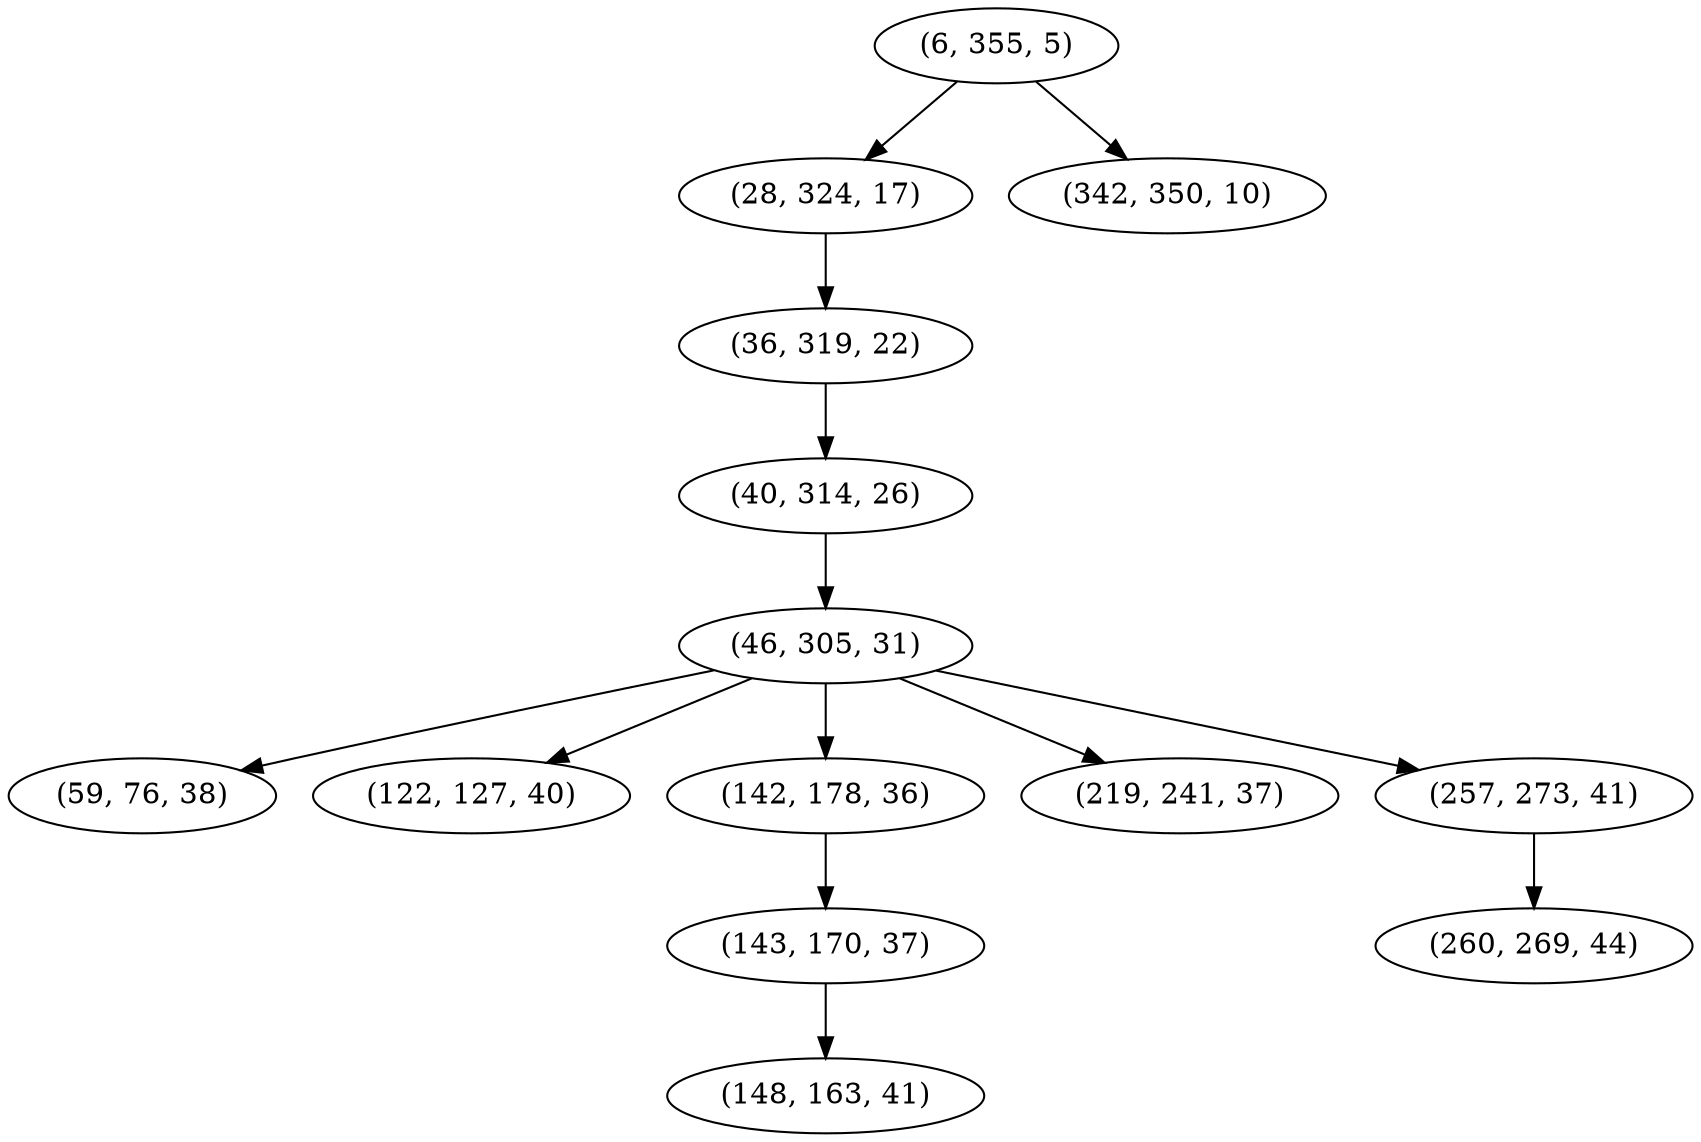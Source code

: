 digraph tree {
    "(6, 355, 5)";
    "(28, 324, 17)";
    "(36, 319, 22)";
    "(40, 314, 26)";
    "(46, 305, 31)";
    "(59, 76, 38)";
    "(122, 127, 40)";
    "(142, 178, 36)";
    "(143, 170, 37)";
    "(148, 163, 41)";
    "(219, 241, 37)";
    "(257, 273, 41)";
    "(260, 269, 44)";
    "(342, 350, 10)";
    "(6, 355, 5)" -> "(28, 324, 17)";
    "(6, 355, 5)" -> "(342, 350, 10)";
    "(28, 324, 17)" -> "(36, 319, 22)";
    "(36, 319, 22)" -> "(40, 314, 26)";
    "(40, 314, 26)" -> "(46, 305, 31)";
    "(46, 305, 31)" -> "(59, 76, 38)";
    "(46, 305, 31)" -> "(122, 127, 40)";
    "(46, 305, 31)" -> "(142, 178, 36)";
    "(46, 305, 31)" -> "(219, 241, 37)";
    "(46, 305, 31)" -> "(257, 273, 41)";
    "(142, 178, 36)" -> "(143, 170, 37)";
    "(143, 170, 37)" -> "(148, 163, 41)";
    "(257, 273, 41)" -> "(260, 269, 44)";
}
